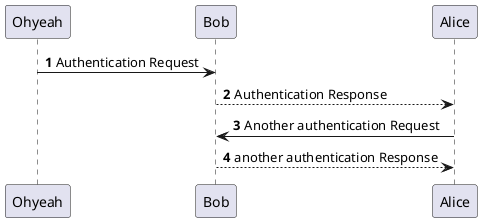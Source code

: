 @startuml
'https://plantuml.com/sequence-diagram

autonumber

Ohyeah -> Bob: Authentication Request
Bob --> Alice: Authentication Response

Alice -> Bob: Another authentication Request
Alice <-- Bob: another authentication Response
@enduml